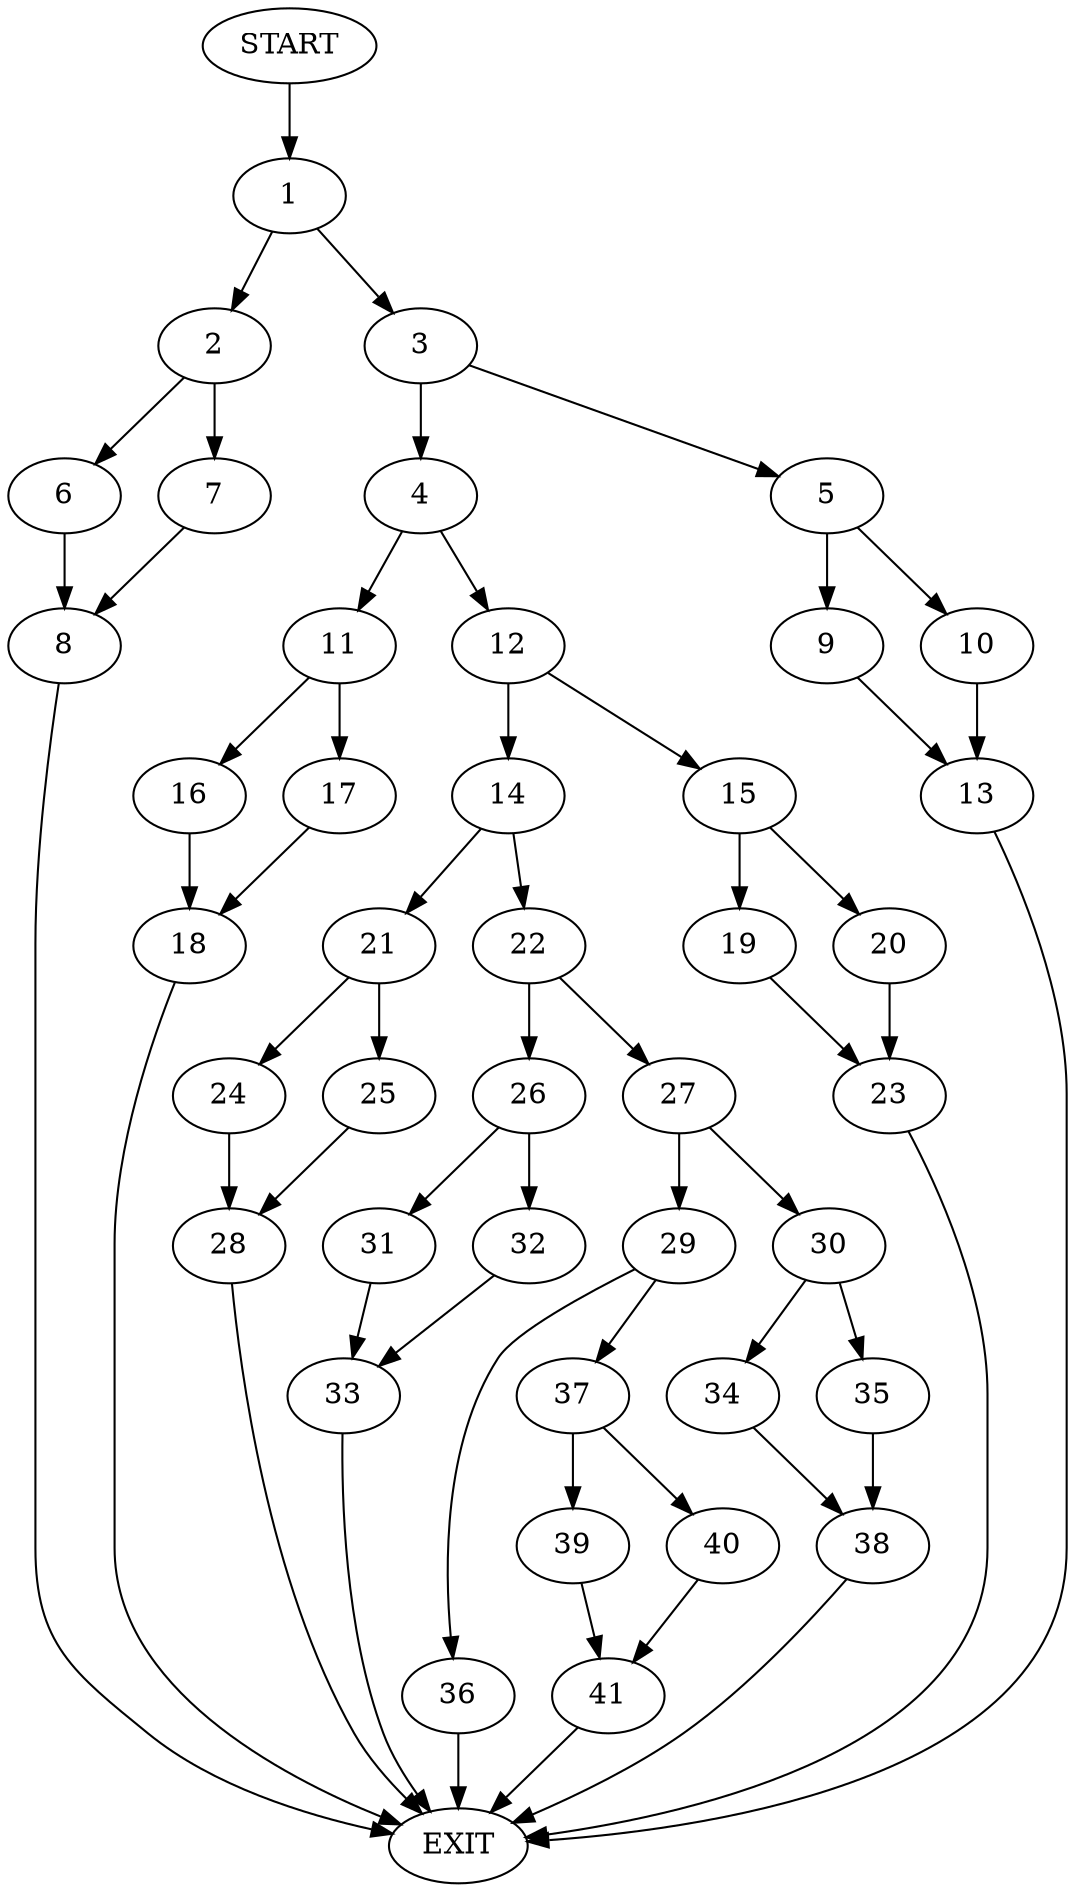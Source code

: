 digraph {
0 [label="START"]
42 [label="EXIT"]
0 -> 1
1 -> 2
1 -> 3
3 -> 4
3 -> 5
2 -> 6
2 -> 7
6 -> 8
7 -> 8
8 -> 42
5 -> 9
5 -> 10
4 -> 11
4 -> 12
9 -> 13
10 -> 13
13 -> 42
12 -> 14
12 -> 15
11 -> 16
11 -> 17
16 -> 18
17 -> 18
18 -> 42
15 -> 19
15 -> 20
14 -> 21
14 -> 22
19 -> 23
20 -> 23
23 -> 42
21 -> 24
21 -> 25
22 -> 26
22 -> 27
24 -> 28
25 -> 28
28 -> 42
27 -> 29
27 -> 30
26 -> 31
26 -> 32
32 -> 33
31 -> 33
33 -> 42
30 -> 34
30 -> 35
29 -> 36
29 -> 37
34 -> 38
35 -> 38
38 -> 42
37 -> 39
37 -> 40
36 -> 42
40 -> 41
39 -> 41
41 -> 42
}
